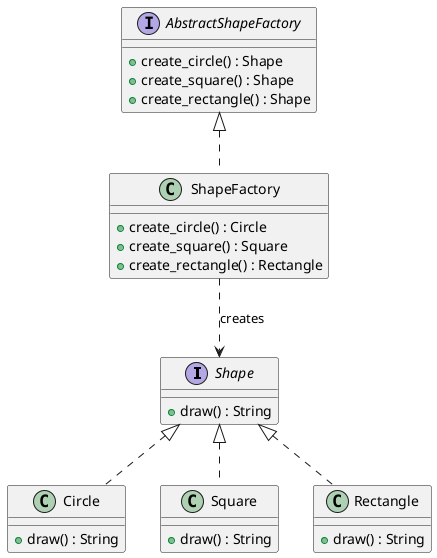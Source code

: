 @startuml

interface Shape {
    +draw() : String
}

class Circle {
    +draw() : String
}

class Square {
    +draw() : String
}

class Rectangle {
    +draw() : String
}

interface AbstractShapeFactory {
    +create_circle() : Shape
    +create_square() : Shape
    +create_rectangle() : Shape
}

class ShapeFactory {
    +create_circle() : Circle
    +create_square() : Square
    +create_rectangle() : Rectangle
}

Shape <|.. Circle
Shape <|.. Square
Shape <|.. Rectangle

AbstractShapeFactory <|.. ShapeFactory

ShapeFactory ..> Shape : "creates"

@enduml